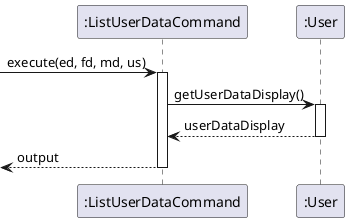 @startuml
autoactivate on

participant ":ListUserDataCommand" as command
participant ":User" as user

-> command: execute(ed, fd, md, us)
command-> user: getUserDataDisplay()
user --> command: userDataDisplay
<--command: output
@enduml